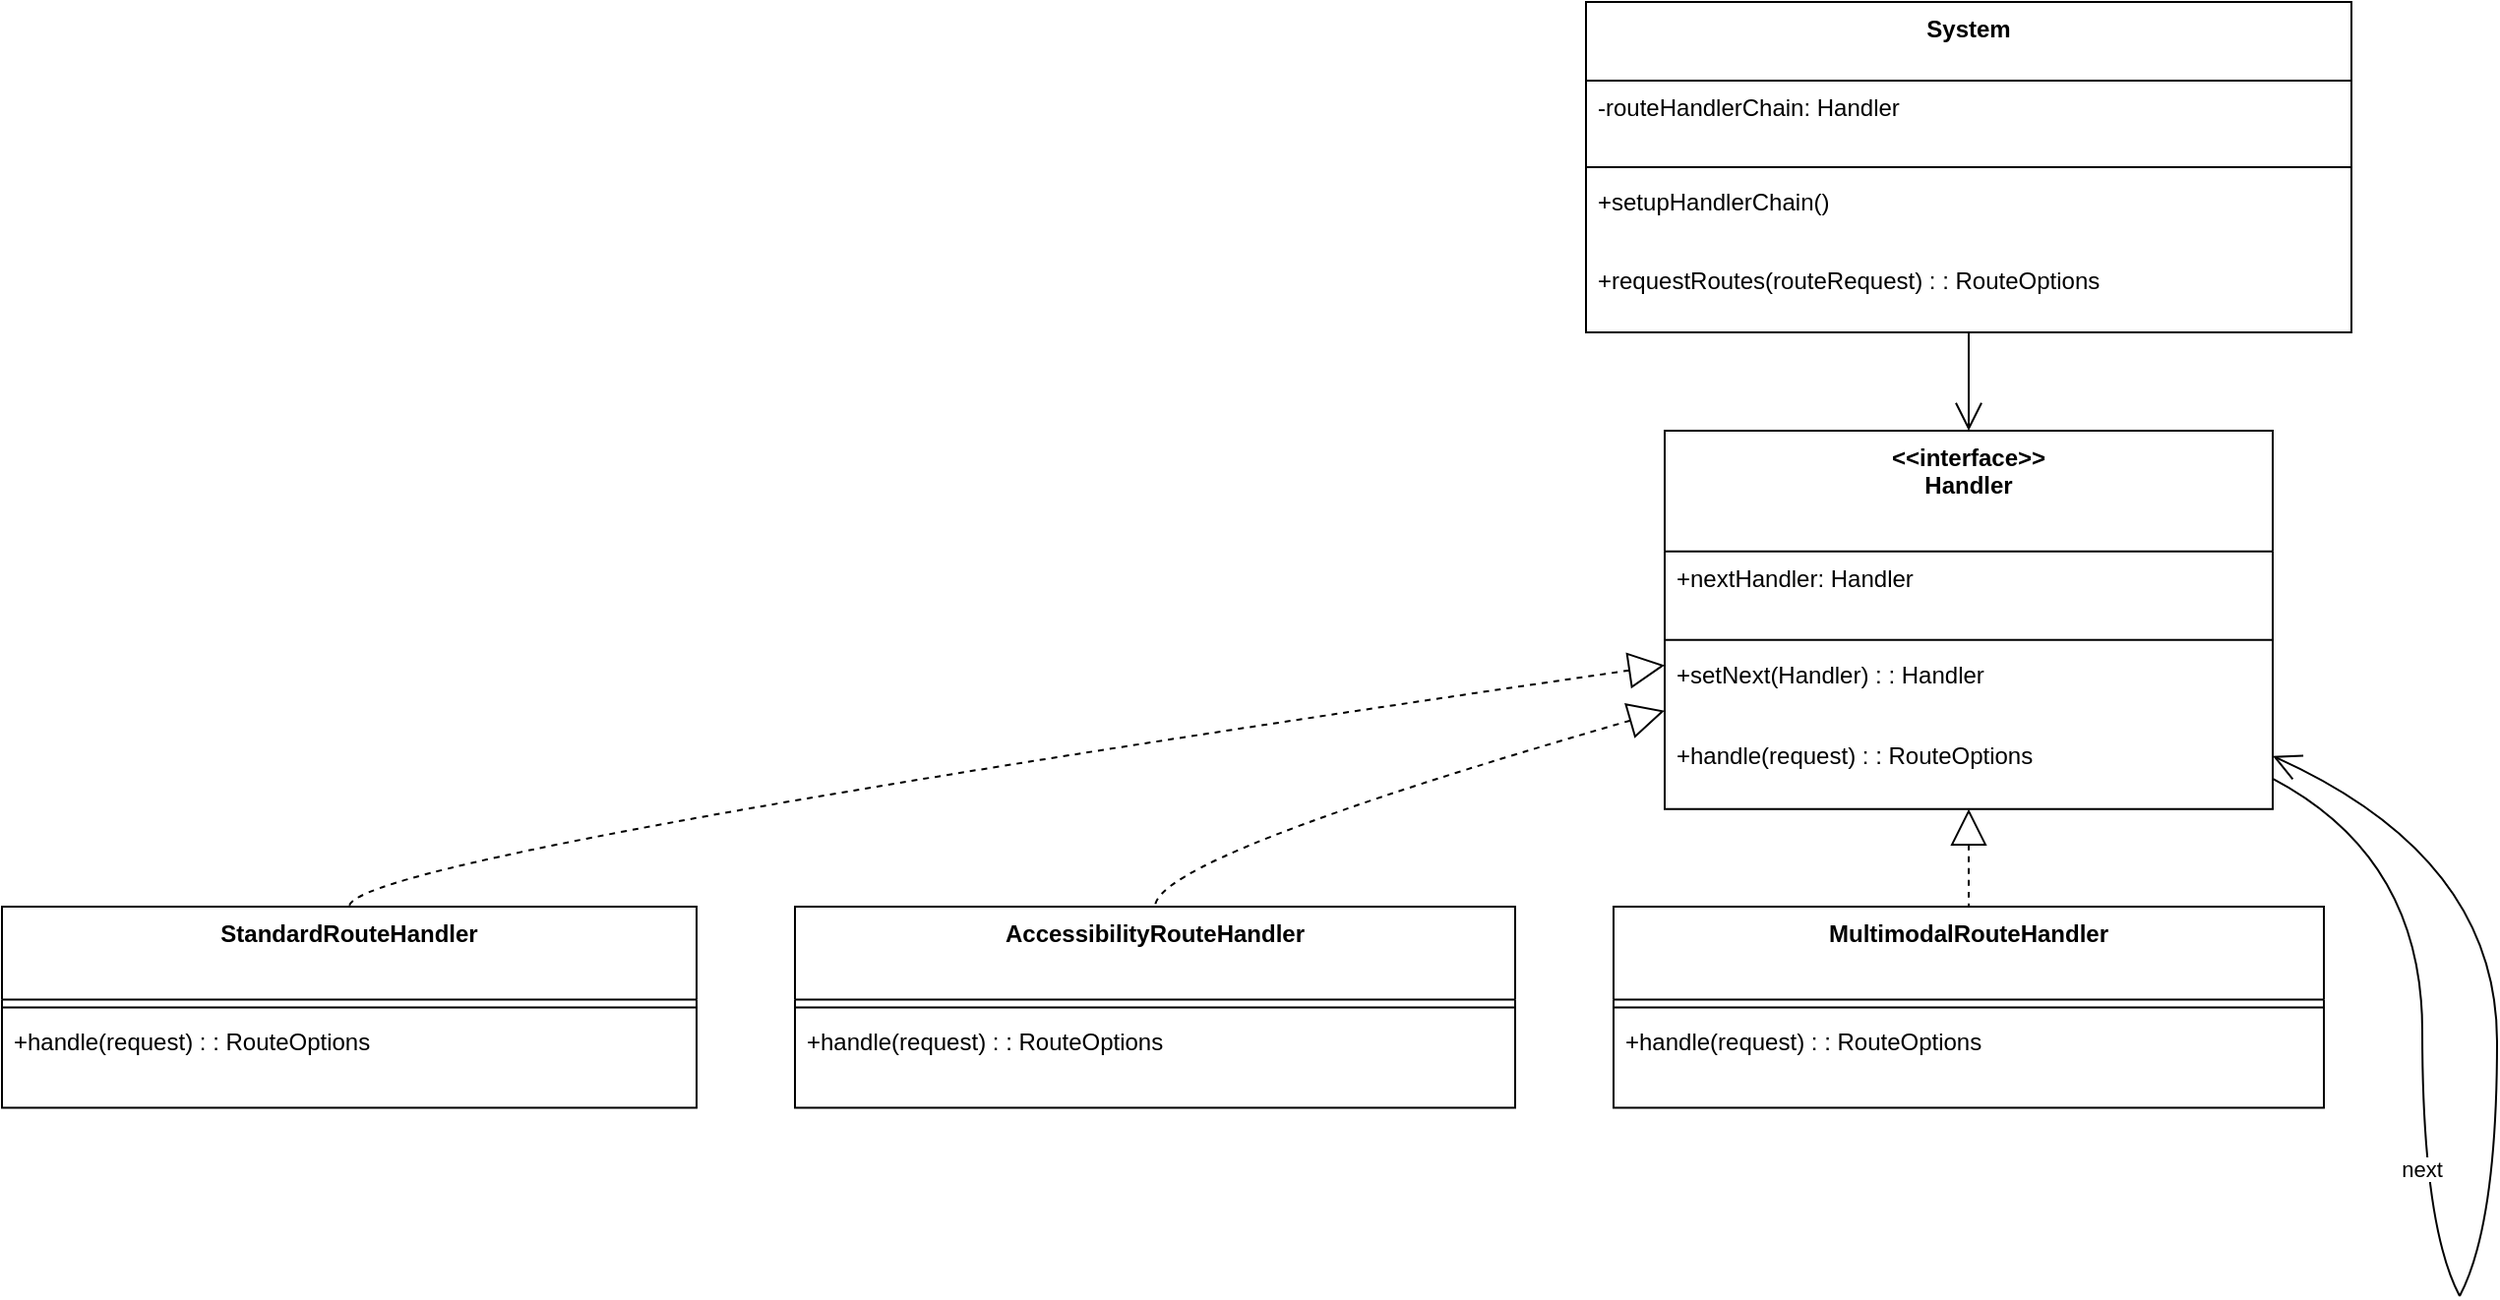 <mxfile version="27.0.5">
  <diagram name="Page-1" id="9yhQY-9SpDFkv_uubFrm">
    <mxGraphModel dx="1281" dy="634" grid="1" gridSize="10" guides="1" tooltips="1" connect="1" arrows="1" fold="1" page="1" pageScale="1" pageWidth="827" pageHeight="1169" math="0" shadow="0">
      <root>
        <mxCell id="0" />
        <mxCell id="1" parent="0" />
        <mxCell id="Z2kb0646tjZ8S2vb95UB-1" value="&lt;&lt;interface&gt;&gt;&#xa;Handler" style="swimlane;fontStyle=1;align=center;verticalAlign=top;childLayout=stackLayout;horizontal=1;startSize=61.333;horizontalStack=0;resizeParent=1;resizeParentMax=0;resizeLast=0;collapsible=0;marginBottom=0;" vertex="1" parent="1">
          <mxGeometry x="865" y="238" width="309" height="192.333" as="geometry" />
        </mxCell>
        <mxCell id="Z2kb0646tjZ8S2vb95UB-2" value="+nextHandler: Handler" style="text;strokeColor=none;fillColor=none;align=left;verticalAlign=top;spacingLeft=4;spacingRight=4;overflow=hidden;rotatable=0;points=[[0,0.5],[1,0.5]];portConstraint=eastwest;" vertex="1" parent="Z2kb0646tjZ8S2vb95UB-1">
          <mxGeometry y="61.333" width="309" height="41" as="geometry" />
        </mxCell>
        <mxCell id="Z2kb0646tjZ8S2vb95UB-3" style="line;strokeWidth=1;fillColor=none;align=left;verticalAlign=middle;spacingTop=-1;spacingLeft=3;spacingRight=3;rotatable=0;labelPosition=right;points=[];portConstraint=eastwest;strokeColor=inherit;" vertex="1" parent="Z2kb0646tjZ8S2vb95UB-1">
          <mxGeometry y="102.333" width="309" height="8" as="geometry" />
        </mxCell>
        <mxCell id="Z2kb0646tjZ8S2vb95UB-4" value="+setNext(Handler) : : Handler" style="text;strokeColor=none;fillColor=none;align=left;verticalAlign=top;spacingLeft=4;spacingRight=4;overflow=hidden;rotatable=0;points=[[0,0.5],[1,0.5]];portConstraint=eastwest;" vertex="1" parent="Z2kb0646tjZ8S2vb95UB-1">
          <mxGeometry y="110.333" width="309" height="41" as="geometry" />
        </mxCell>
        <mxCell id="Z2kb0646tjZ8S2vb95UB-5" value="+handle(request) : : RouteOptions" style="text;strokeColor=none;fillColor=none;align=left;verticalAlign=top;spacingLeft=4;spacingRight=4;overflow=hidden;rotatable=0;points=[[0,0.5],[1,0.5]];portConstraint=eastwest;" vertex="1" parent="Z2kb0646tjZ8S2vb95UB-1">
          <mxGeometry y="151.333" width="309" height="41" as="geometry" />
        </mxCell>
        <mxCell id="Z2kb0646tjZ8S2vb95UB-6" value="StandardRouteHandler" style="swimlane;fontStyle=1;align=center;verticalAlign=top;childLayout=stackLayout;horizontal=1;startSize=47.2;horizontalStack=0;resizeParent=1;resizeParentMax=0;resizeLast=0;collapsible=0;marginBottom=0;" vertex="1" parent="1">
          <mxGeometry x="20" y="480" width="353" height="102.2" as="geometry" />
        </mxCell>
        <mxCell id="Z2kb0646tjZ8S2vb95UB-7" style="line;strokeWidth=1;fillColor=none;align=left;verticalAlign=middle;spacingTop=-1;spacingLeft=3;spacingRight=3;rotatable=0;labelPosition=right;points=[];portConstraint=eastwest;strokeColor=inherit;" vertex="1" parent="Z2kb0646tjZ8S2vb95UB-6">
          <mxGeometry y="47.2" width="353" height="8" as="geometry" />
        </mxCell>
        <mxCell id="Z2kb0646tjZ8S2vb95UB-8" value="+handle(request) : : RouteOptions" style="text;strokeColor=none;fillColor=none;align=left;verticalAlign=top;spacingLeft=4;spacingRight=4;overflow=hidden;rotatable=0;points=[[0,0.5],[1,0.5]];portConstraint=eastwest;" vertex="1" parent="Z2kb0646tjZ8S2vb95UB-6">
          <mxGeometry y="55.2" width="353" height="47" as="geometry" />
        </mxCell>
        <mxCell id="Z2kb0646tjZ8S2vb95UB-9" value="AccessibilityRouteHandler" style="swimlane;fontStyle=1;align=center;verticalAlign=top;childLayout=stackLayout;horizontal=1;startSize=47.2;horizontalStack=0;resizeParent=1;resizeParentMax=0;resizeLast=0;collapsible=0;marginBottom=0;" vertex="1" parent="1">
          <mxGeometry x="423" y="480" width="366" height="102.2" as="geometry" />
        </mxCell>
        <mxCell id="Z2kb0646tjZ8S2vb95UB-10" style="line;strokeWidth=1;fillColor=none;align=left;verticalAlign=middle;spacingTop=-1;spacingLeft=3;spacingRight=3;rotatable=0;labelPosition=right;points=[];portConstraint=eastwest;strokeColor=inherit;" vertex="1" parent="Z2kb0646tjZ8S2vb95UB-9">
          <mxGeometry y="47.2" width="366" height="8" as="geometry" />
        </mxCell>
        <mxCell id="Z2kb0646tjZ8S2vb95UB-11" value="+handle(request) : : RouteOptions" style="text;strokeColor=none;fillColor=none;align=left;verticalAlign=top;spacingLeft=4;spacingRight=4;overflow=hidden;rotatable=0;points=[[0,0.5],[1,0.5]];portConstraint=eastwest;" vertex="1" parent="Z2kb0646tjZ8S2vb95UB-9">
          <mxGeometry y="55.2" width="366" height="47" as="geometry" />
        </mxCell>
        <mxCell id="Z2kb0646tjZ8S2vb95UB-12" value="MultimodalRouteHandler" style="swimlane;fontStyle=1;align=center;verticalAlign=top;childLayout=stackLayout;horizontal=1;startSize=47.2;horizontalStack=0;resizeParent=1;resizeParentMax=0;resizeLast=0;collapsible=0;marginBottom=0;" vertex="1" parent="1">
          <mxGeometry x="839" y="480" width="361" height="102.2" as="geometry" />
        </mxCell>
        <mxCell id="Z2kb0646tjZ8S2vb95UB-13" style="line;strokeWidth=1;fillColor=none;align=left;verticalAlign=middle;spacingTop=-1;spacingLeft=3;spacingRight=3;rotatable=0;labelPosition=right;points=[];portConstraint=eastwest;strokeColor=inherit;" vertex="1" parent="Z2kb0646tjZ8S2vb95UB-12">
          <mxGeometry y="47.2" width="361" height="8" as="geometry" />
        </mxCell>
        <mxCell id="Z2kb0646tjZ8S2vb95UB-14" value="+handle(request) : : RouteOptions" style="text;strokeColor=none;fillColor=none;align=left;verticalAlign=top;spacingLeft=4;spacingRight=4;overflow=hidden;rotatable=0;points=[[0,0.5],[1,0.5]];portConstraint=eastwest;" vertex="1" parent="Z2kb0646tjZ8S2vb95UB-12">
          <mxGeometry y="55.2" width="361" height="47" as="geometry" />
        </mxCell>
        <mxCell id="Z2kb0646tjZ8S2vb95UB-15" value="System" style="swimlane;fontStyle=1;align=center;verticalAlign=top;childLayout=stackLayout;horizontal=1;startSize=40;horizontalStack=0;resizeParent=1;resizeParentMax=0;resizeLast=0;collapsible=0;marginBottom=0;" vertex="1" parent="1">
          <mxGeometry x="825" y="20" width="389" height="168" as="geometry" />
        </mxCell>
        <mxCell id="Z2kb0646tjZ8S2vb95UB-16" value="-routeHandlerChain: Handler" style="text;strokeColor=none;fillColor=none;align=left;verticalAlign=top;spacingLeft=4;spacingRight=4;overflow=hidden;rotatable=0;points=[[0,0.5],[1,0.5]];portConstraint=eastwest;" vertex="1" parent="Z2kb0646tjZ8S2vb95UB-15">
          <mxGeometry y="40" width="389" height="40" as="geometry" />
        </mxCell>
        <mxCell id="Z2kb0646tjZ8S2vb95UB-17" style="line;strokeWidth=1;fillColor=none;align=left;verticalAlign=middle;spacingTop=-1;spacingLeft=3;spacingRight=3;rotatable=0;labelPosition=right;points=[];portConstraint=eastwest;strokeColor=inherit;" vertex="1" parent="Z2kb0646tjZ8S2vb95UB-15">
          <mxGeometry y="80" width="389" height="8" as="geometry" />
        </mxCell>
        <mxCell id="Z2kb0646tjZ8S2vb95UB-18" value="+setupHandlerChain()" style="text;strokeColor=none;fillColor=none;align=left;verticalAlign=top;spacingLeft=4;spacingRight=4;overflow=hidden;rotatable=0;points=[[0,0.5],[1,0.5]];portConstraint=eastwest;" vertex="1" parent="Z2kb0646tjZ8S2vb95UB-15">
          <mxGeometry y="88" width="389" height="40" as="geometry" />
        </mxCell>
        <mxCell id="Z2kb0646tjZ8S2vb95UB-19" value="+requestRoutes(routeRequest) : : RouteOptions" style="text;strokeColor=none;fillColor=none;align=left;verticalAlign=top;spacingLeft=4;spacingRight=4;overflow=hidden;rotatable=0;points=[[0,0.5],[1,0.5]];portConstraint=eastwest;" vertex="1" parent="Z2kb0646tjZ8S2vb95UB-15">
          <mxGeometry y="128" width="389" height="40" as="geometry" />
        </mxCell>
        <mxCell id="Z2kb0646tjZ8S2vb95UB-20" value="" style="whiteSpace=wrap;strokeWidth=2;" vertex="1" parent="1">
          <mxGeometry x="1250" y="543" as="geometry" />
        </mxCell>
        <mxCell id="Z2kb0646tjZ8S2vb95UB-21" value="" style="whiteSpace=wrap;strokeWidth=2;" vertex="1" parent="1">
          <mxGeometry x="1269" y="678" as="geometry" />
        </mxCell>
        <mxCell id="Z2kb0646tjZ8S2vb95UB-22" value="" style="curved=1;dashed=1;startArrow=block;startSize=16;startFill=0;endArrow=none;exitX=0;exitY=0.62;entryX=0.5;entryY=0;rounded=0;" edge="1" parent="1" source="Z2kb0646tjZ8S2vb95UB-1" target="Z2kb0646tjZ8S2vb95UB-6">
          <mxGeometry relative="1" as="geometry">
            <Array as="points">
              <mxPoint x="196" y="455" />
            </Array>
          </mxGeometry>
        </mxCell>
        <mxCell id="Z2kb0646tjZ8S2vb95UB-23" value="" style="curved=1;dashed=1;startArrow=block;startSize=16;startFill=0;endArrow=none;exitX=0;exitY=0.74;entryX=0.5;entryY=0;rounded=0;" edge="1" parent="1" source="Z2kb0646tjZ8S2vb95UB-1" target="Z2kb0646tjZ8S2vb95UB-9">
          <mxGeometry relative="1" as="geometry">
            <Array as="points">
              <mxPoint x="606" y="455" />
            </Array>
          </mxGeometry>
        </mxCell>
        <mxCell id="Z2kb0646tjZ8S2vb95UB-24" value="" style="curved=1;dashed=1;startArrow=block;startSize=16;startFill=0;endArrow=none;exitX=0.5;exitY=1;entryX=0.5;entryY=0;rounded=0;" edge="1" parent="1" source="Z2kb0646tjZ8S2vb95UB-1" target="Z2kb0646tjZ8S2vb95UB-12">
          <mxGeometry relative="1" as="geometry">
            <Array as="points" />
          </mxGeometry>
        </mxCell>
        <mxCell id="Z2kb0646tjZ8S2vb95UB-25" value="" style="curved=1;startArrow=none;endArrow=none;exitX=1;exitY=0.92;entryX=-Infinity;entryY=-Infinity;rounded=0;" edge="1" parent="1" source="Z2kb0646tjZ8S2vb95UB-1" target="Z2kb0646tjZ8S2vb95UB-20">
          <mxGeometry relative="1" as="geometry">
            <Array as="points">
              <mxPoint x="1250" y="455" />
            </Array>
          </mxGeometry>
        </mxCell>
        <mxCell id="Z2kb0646tjZ8S2vb95UB-26" value="next" style="curved=1;startArrow=none;endArrow=none;exitX=-Infinity;exitY=Infinity;entryX=-Infinity;entryY=Infinity;rounded=0;" edge="1" parent="1" source="Z2kb0646tjZ8S2vb95UB-20" target="Z2kb0646tjZ8S2vb95UB-21">
          <mxGeometry relative="1" as="geometry">
            <Array as="points">
              <mxPoint x="1250" y="642" />
            </Array>
          </mxGeometry>
        </mxCell>
        <mxCell id="Z2kb0646tjZ8S2vb95UB-27" value="" style="curved=1;startArrow=none;endArrow=open;endSize=12;exitX=-Infinity;exitY=Infinity;entryX=1;entryY=0.86;rounded=0;" edge="1" parent="1" source="Z2kb0646tjZ8S2vb95UB-21" target="Z2kb0646tjZ8S2vb95UB-1">
          <mxGeometry relative="1" as="geometry">
            <Array as="points">
              <mxPoint x="1288" y="642" />
              <mxPoint x="1288" y="455" />
            </Array>
          </mxGeometry>
        </mxCell>
        <mxCell id="Z2kb0646tjZ8S2vb95UB-28" value="" style="curved=1;startArrow=none;endArrow=open;endSize=12;exitX=0.5;exitY=1;entryX=0.5;entryY=0;rounded=0;" edge="1" parent="1" source="Z2kb0646tjZ8S2vb95UB-15" target="Z2kb0646tjZ8S2vb95UB-1">
          <mxGeometry relative="1" as="geometry">
            <Array as="points" />
          </mxGeometry>
        </mxCell>
      </root>
    </mxGraphModel>
  </diagram>
</mxfile>
